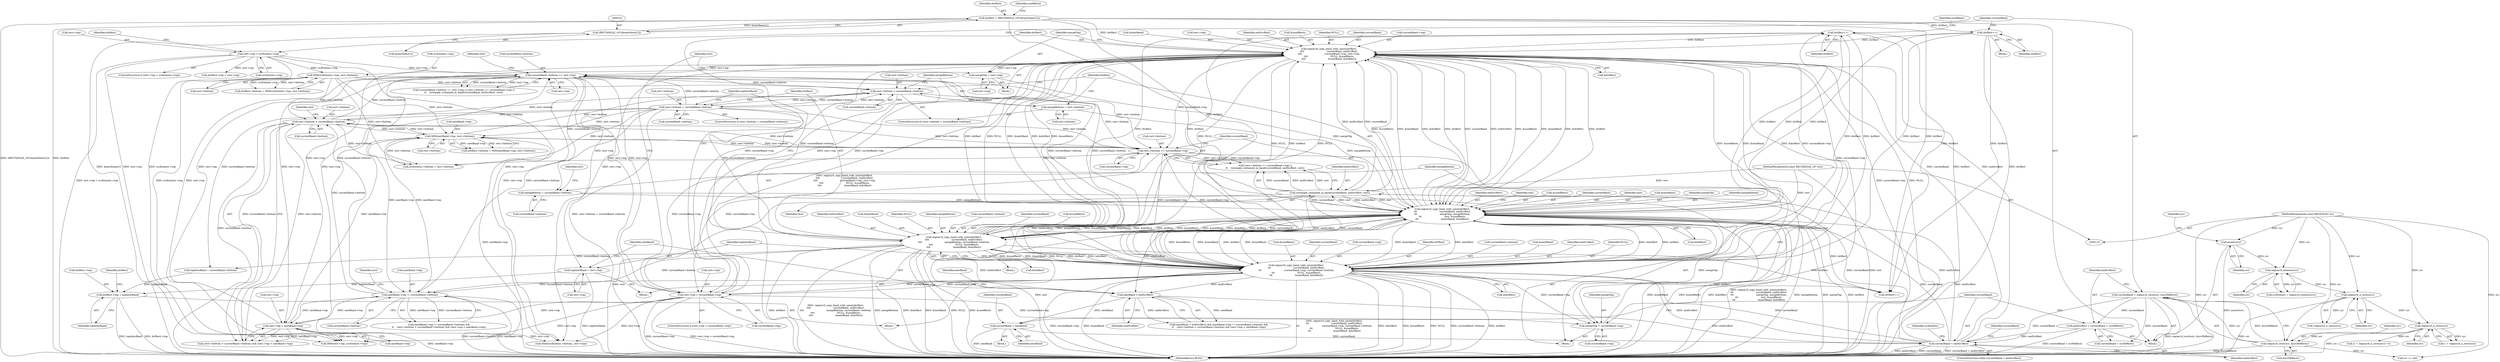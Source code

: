 digraph "0_FreeRDP_fc80ab45621bd966f70594c0b7393ec005a94007_2@pointer" {
"1000330" [label="(Call,topInterBand = rect->top)"];
"1000293" [label="(Call,currentBand->bottom <= rect->top)"];
"1000449" [label="(Call,rect->bottom > currentBand->bottom)"];
"1000407" [label="(Call,rect->bottom < currentBand->bottom)"];
"1000381" [label="(Call,rect->bottom < currentBand->bottom)"];
"1000264" [label="(Call,MIN(srcExtents->top, rect->bottom))"];
"1000231" [label="(Call,rect->top < srcExtents->top)"];
"1000487" [label="(Call,MIN(nextBand->top, rect->bottom))"];
"1000441" [label="(Call,nextBand->top != currentBand->bottom)"];
"1000456" [label="(Call,rect->top < nextBand->top)"];
"1000350" [label="(Call,rect->top > currentBand->top)"];
"1000301" [label="(Call,rect->bottom <= currentBand->top)"];
"1000358" [label="(Call,region16_copy_band_with_union(dstRect,\n\t\t\t\t                              currentBand, endSrcRect,\n\t\t\t\t                              currentBand->top, rect->top,\n\t\t\t\t                              NULL, &usedRects,\n\t\t\t\t                              &nextBand, &dstRect))"];
"1000393" [label="(Call,region16_copy_band_with_union(dstRect,\n\t\t\t                              currentBand, endSrcRect,\n\t\t\t                              mergeTop, mergeBottom,\n\t\t\t                              rect, &usedRects,\n\t\t\t                              &nextBand, &dstRect))"];
"1000415" [label="(Call,region16_copy_band_with_union(dstRect,\n\t\t\t\t                              currentBand, endSrcRect,\n\t\t\t\t                              mergeBottom, currentBand->bottom,\n\t\t\t\t                              NULL, &usedRects,\n\t\t\t\t                              &nextBand, &dstRect))"];
"1000313" [label="(Call,region16_copy_band_with_union(dstRect,\n\t\t\t                              currentBand, endSrcRect,\n\t\t\t                              currentBand->top, currentBand->bottom,\n\t\t\t                              NULL, &usedRects,\n\t\t\t                              &nextBand, &dstRect))"];
"1000219" [label="(Call,dstRect = (RECTANGLE_16*)(&newItems[1]))"];
"1000221" [label="(Call,(RECTANGLE_16*)(&newItems[1]))"];
"1000494" [label="(Call,dstRect++)"];
"1000273" [label="(Call,dstRect++)"];
"1000308" [label="(Call,rectangle_contained_in_band(currentBand, endSrcRect, rect))"];
"1000287" [label="(Call,currentBand < endSrcRect)"];
"1000498" [label="(Call,currentBand = nextBand)"];
"1000437" [label="(Call,nextBand < endSrcRect)"];
"1000275" [label="(Call,currentBand = region16_rects(src, &srcNbRects))"];
"1000277" [label="(Call,region16_rects(src, &srcNbRects))"];
"1000211" [label="(Call,region16_n_rects(src))"];
"1000149" [label="(Call,region16_n_rects(src))"];
"1000141" [label="(Call,region16_extents(src))"];
"1000131" [label="(Call,assert(src))"];
"1000112" [label="(MethodParameterIn,const REGION16* src)"];
"1000281" [label="(Call,endSrcRect = currentBand + srcNbRects)"];
"1000113" [label="(MethodParameterIn,const RECTANGLE_16* rect)"];
"1000338" [label="(Call,mergeTop = currentBand->top)"];
"1000375" [label="(Call,mergeTop = rect->top)"];
"1000388" [label="(Call,mergeBottom = rect->bottom)"];
"1000344" [label="(Call,mergeBottom = currentBand->bottom)"];
"1000478" [label="(Call,dstRect->top = topInterBand)"];
"1000441" [label="(Call,nextBand->top != currentBand->bottom)"];
"1000219" [label="(Call,dstRect = (RECTANGLE_16*)(&newItems[1]))"];
"1000457" [label="(Call,rect->top)"];
"1000487" [label="(Call,MIN(nextBand->top, rect->bottom))"];
"1000389" [label="(Identifier,mergeBottom)"];
"1000264" [label="(Call,MIN(srcExtents->top, rect->bottom))"];
"1000211" [label="(Call,region16_n_rects(src))"];
"1000336" [label="(Block,)"];
"1000293" [label="(Call,currentBand->bottom <= rect->top)"];
"1000436" [label="(Call,(nextBand < endSrcRect) && (nextBand->top != currentBand->bottom) &&\n\t\t    (rect->bottom > currentBand->bottom) && (rect->top < nextBand->top))"];
"1000339" [label="(Identifier,mergeTop)"];
"1000208" [label="(Call,(1 + region16_n_rects(src)) * 4)"];
"1000418" [label="(Identifier,endSrcRect)"];
"1000402" [label="(Call,&nextBand)"];
"1000358" [label="(Call,region16_copy_band_with_union(dstRect,\n\t\t\t\t                              currentBand, endSrcRect,\n\t\t\t\t                              currentBand->top, rect->top,\n\t\t\t\t                              NULL, &usedRects,\n\t\t\t\t                              &nextBand, &dstRect))"];
"1000132" [label="(Identifier,src)"];
"1000431" [label="(Identifier,topInterBand)"];
"1000324" [label="(Call,&usedRects)"];
"1000514" [label="(Call,MAX(srcExtents->bottom, rect->top))"];
"1000453" [label="(Call,currentBand->bottom)"];
"1000448" [label="(Call,(rect->bottom > currentBand->bottom) && (rect->top < nextBand->top))"];
"1000371" [label="(Call,&nextBand)"];
"1000404" [label="(Call,&dstRect)"];
"1000289" [label="(Identifier,endSrcRect)"];
"1000390" [label="(Call,rect->bottom)"];
"1000346" [label="(Call,currentBand->bottom)"];
"1000315" [label="(Identifier,currentBand)"];
"1000302" [label="(Call,rect->bottom)"];
"1000497" [label="(Identifier,usedRects)"];
"1000209" [label="(Call,1 + region16_n_rects(src))"];
"1000485" [label="(Identifier,dstRect)"];
"1000458" [label="(Identifier,rect)"];
"1000332" [label="(Call,rect->top)"];
"1000231" [label="(Call,rect->top < srcExtents->top)"];
"1000331" [label="(Identifier,topInterBand)"];
"1000483" [label="(Call,dstRect->bottom = MIN(nextBand->top, rect->bottom))"];
"1000361" [label="(Identifier,endSrcRect)"];
"1000397" [label="(Identifier,mergeTop)"];
"1000112" [label="(MethodParameterIn,const REGION16* src)"];
"1000338" [label="(Call,mergeTop = currentBand->top)"];
"1000148" [label="(Call,!region16_n_rects(src))"];
"1000290" [label="(Block,)"];
"1000460" [label="(Call,nextBand->top)"];
"1000357" [label="(Block,)"];
"1000388" [label="(Call,mergeBottom = rect->bottom)"];
"1000491" [label="(Call,rect->bottom)"];
"1000500" [label="(Identifier,nextBand)"];
"1000369" [label="(Call,&usedRects)"];
"1000142" [label="(Identifier,src)"];
"1000297" [label="(Call,rect->top)"];
"1000149" [label="(Call,region16_n_rects(src))"];
"1000311" [label="(Identifier,rect)"];
"1000317" [label="(Call,currentBand->top)"];
"1000381" [label="(Call,rect->bottom < currentBand->bottom)"];
"1000294" [label="(Call,currentBand->bottom)"];
"1000235" [label="(Call,srcExtents->top)"];
"1000368" [label="(Identifier,NULL)"];
"1000212" [label="(Identifier,src)"];
"1000345" [label="(Identifier,mergeBottom)"];
"1000451" [label="(Identifier,rect)"];
"1000544" [label="(Call,dstRect++)"];
"1000394" [label="(Identifier,dstRect)"];
"1000398" [label="(Identifier,mergeBottom)"];
"1000288" [label="(Identifier,currentBand)"];
"1000283" [label="(Call,currentBand + srcNbRects)"];
"1000312" [label="(Block,)"];
"1000276" [label="(Identifier,currentBand)"];
"1000450" [label="(Call,rect->bottom)"];
"1000301" [label="(Call,rect->bottom <= currentBand->top)"];
"1000287" [label="(Call,currentBand < endSrcRect)"];
"1000499" [label="(Identifier,currentBand)"];
"1000352" [label="(Identifier,rect)"];
"1000382" [label="(Call,rect->bottom)"];
"1000354" [label="(Call,currentBand->top)"];
"1000376" [label="(Identifier,mergeTop)"];
"1000428" [label="(Call,&dstRect)"];
"1000416" [label="(Identifier,dstRect)"];
"1000275" [label="(Call,currentBand = region16_rects(src, &srcNbRects))"];
"1000351" [label="(Call,rect->top)"];
"1000305" [label="(Call,currentBand->top)"];
"1000445" [label="(Call,currentBand->bottom)"];
"1000439" [label="(Identifier,endSrcRect)"];
"1000385" [label="(Call,currentBand->bottom)"];
"1000314" [label="(Identifier,dstRect)"];
"1000350" [label="(Call,rect->top > currentBand->top)"];
"1000274" [label="(Identifier,dstRect)"];
"1000232" [label="(Call,rect->top)"];
"1000440" [label="(Call,(nextBand->top != currentBand->bottom) &&\n\t\t    (rect->bottom > currentBand->bottom) && (rect->top < nextBand->top))"];
"1000113" [label="(MethodParameterIn,const RECTANGLE_16* rect)"];
"1000426" [label="(Call,&nextBand)"];
"1000494" [label="(Call,dstRect++)"];
"1000310" [label="(Identifier,endSrcRect)"];
"1000463" [label="(Block,)"];
"1000323" [label="(Identifier,NULL)"];
"1000295" [label="(Identifier,currentBand)"];
"1000282" [label="(Identifier,endSrcRect)"];
"1000286" [label="(ControlStructure,while (currentBand < endSrcRect))"];
"1000300" [label="(Call,(rect->bottom <= currentBand->top) ||\n\t\t    rectangle_contained_in_band(currentBand, endSrcRect, rect))"];
"1000320" [label="(Call,currentBand->bottom)"];
"1000423" [label="(Identifier,NULL)"];
"1000419" [label="(Identifier,mergeBottom)"];
"1000328" [label="(Call,&dstRect)"];
"1000420" [label="(Call,currentBand->bottom)"];
"1000273" [label="(Call,dstRect++)"];
"1000504" [label="(Identifier,srcExtents)"];
"1000281" [label="(Call,endSrcRect = currentBand + srcNbRects)"];
"1000326" [label="(Call,&nextBand)"];
"1000380" [label="(ControlStructure,if (rect->bottom < currentBand->bottom))"];
"1000303" [label="(Identifier,rect)"];
"1000313" [label="(Call,region16_copy_band_with_union(dstRect,\n\t\t\t                              currentBand, endSrcRect,\n\t\t\t                              currentBand->top, currentBand->bottom,\n\t\t\t                              NULL, &usedRects,\n\t\t\t                              &nextBand, &dstRect))"];
"1000414" [label="(Block,)"];
"1000292" [label="(Call,(currentBand->bottom <= rect->top) || (rect->bottom <= currentBand->top) ||\n\t\t    rectangle_contained_in_band(currentBand, endSrcRect, rect))"];
"1000260" [label="(Call,dstRect->bottom = MIN(srcExtents->top, rect->bottom))"];
"1000141" [label="(Call,region16_extents(src))"];
"1000150" [label="(Identifier,src)"];
"1000456" [label="(Call,rect->top < nextBand->top)"];
"1000308" [label="(Call,rectangle_contained_in_band(currentBand, endSrcRect, rect))"];
"1000373" [label="(Call,&dstRect)"];
"1000340" [label="(Call,currentBand->top)"];
"1000430" [label="(Call,topInterBand = currentBand->bottom)"];
"1000417" [label="(Identifier,currentBand)"];
"1000344" [label="(Call,mergeBottom = currentBand->bottom)"];
"1000393" [label="(Call,region16_copy_band_with_union(dstRect,\n\t\t\t                              currentBand, endSrcRect,\n\t\t\t                              mergeTop, mergeBottom,\n\t\t\t                              rect, &usedRects,\n\t\t\t                              &nextBand, &dstRect))"];
"1000377" [label="(Call,rect->top)"];
"1000396" [label="(Identifier,endSrcRect)"];
"1000360" [label="(Identifier,currentBand)"];
"1000239" [label="(Call,dstRect->top = rect->top)"];
"1000409" [label="(Identifier,rect)"];
"1000221" [label="(Call,(RECTANGLE_16*)(&newItems[1]))"];
"1000316" [label="(Identifier,endSrcRect)"];
"1000362" [label="(Call,currentBand->top)"];
"1000502" [label="(Call,srcExtents->bottom < rect->bottom)"];
"1000573" [label="(Call,MIN(rect->top, srcExtents->top))"];
"1000424" [label="(Call,&usedRects)"];
"1000443" [label="(Identifier,nextBand)"];
"1000406" [label="(ControlStructure,if (rect->bottom < currentBand->bottom))"];
"1000498" [label="(Call,currentBand = nextBand)"];
"1000139" [label="(Call,srcExtents = region16_extents(src))"];
"1000359" [label="(Identifier,dstRect)"];
"1000438" [label="(Identifier,nextBand)"];
"1000478" [label="(Call,dstRect->top = topInterBand)"];
"1000482" [label="(Identifier,topInterBand)"];
"1000265" [label="(Call,srcExtents->top)"];
"1000114" [label="(Block,)"];
"1000495" [label="(Identifier,dstRect)"];
"1000268" [label="(Call,rect->bottom)"];
"1000349" [label="(ControlStructure,if (rect->top > currentBand->top))"];
"1000408" [label="(Call,rect->bottom)"];
"1000479" [label="(Call,dstRect->top)"];
"1000400" [label="(Call,&usedRects)"];
"1000437" [label="(Call,nextBand < endSrcRect)"];
"1000488" [label="(Call,nextBand->top)"];
"1000230" [label="(ControlStructure,if (rect->top < srcExtents->top))"];
"1000395" [label="(Identifier,currentBand)"];
"1000653" [label="(MethodReturn,BOOL)"];
"1000399" [label="(Identifier,rect)"];
"1000548" [label="(Call,src == dst)"];
"1000411" [label="(Call,currentBand->bottom)"];
"1000241" [label="(Identifier,dstRect)"];
"1000220" [label="(Identifier,dstRect)"];
"1000442" [label="(Call,nextBand->top)"];
"1000407" [label="(Call,rect->bottom < currentBand->bottom)"];
"1000135" [label="(Identifier,src)"];
"1000383" [label="(Identifier,rect)"];
"1000415" [label="(Call,region16_copy_band_with_union(dstRect,\n\t\t\t\t                              currentBand, endSrcRect,\n\t\t\t\t                              mergeBottom, currentBand->bottom,\n\t\t\t\t                              NULL, &usedRects,\n\t\t\t\t                              &nextBand, &dstRect))"];
"1000228" [label="(Identifier,usedRects)"];
"1000223" [label="(Call,&newItems[1])"];
"1000365" [label="(Call,rect->top)"];
"1000330" [label="(Call,topInterBand = rect->top)"];
"1000375" [label="(Call,mergeTop = rect->top)"];
"1000449" [label="(Call,rect->bottom > currentBand->bottom)"];
"1000238" [label="(Block,)"];
"1000278" [label="(Identifier,src)"];
"1000131" [label="(Call,assert(src))"];
"1000279" [label="(Call,&srcNbRects)"];
"1000277" [label="(Call,region16_rects(src, &srcNbRects))"];
"1000309" [label="(Identifier,currentBand)"];
"1000330" -> "1000312"  [label="AST: "];
"1000330" -> "1000332"  [label="CFG: "];
"1000331" -> "1000330"  [label="AST: "];
"1000332" -> "1000330"  [label="AST: "];
"1000438" -> "1000330"  [label="CFG: "];
"1000330" -> "1000653"  [label="DDG: topInterBand"];
"1000293" -> "1000330"  [label="DDG: rect->top"];
"1000330" -> "1000478"  [label="DDG: topInterBand"];
"1000293" -> "1000292"  [label="AST: "];
"1000293" -> "1000297"  [label="CFG: "];
"1000294" -> "1000293"  [label="AST: "];
"1000297" -> "1000293"  [label="AST: "];
"1000303" -> "1000293"  [label="CFG: "];
"1000292" -> "1000293"  [label="CFG: "];
"1000293" -> "1000292"  [label="DDG: currentBand->bottom"];
"1000293" -> "1000292"  [label="DDG: rect->top"];
"1000449" -> "1000293"  [label="DDG: currentBand->bottom"];
"1000313" -> "1000293"  [label="DDG: currentBand->bottom"];
"1000441" -> "1000293"  [label="DDG: currentBand->bottom"];
"1000407" -> "1000293"  [label="DDG: currentBand->bottom"];
"1000415" -> "1000293"  [label="DDG: currentBand->bottom"];
"1000350" -> "1000293"  [label="DDG: rect->top"];
"1000456" -> "1000293"  [label="DDG: rect->top"];
"1000231" -> "1000293"  [label="DDG: rect->top"];
"1000358" -> "1000293"  [label="DDG: rect->top"];
"1000293" -> "1000313"  [label="DDG: currentBand->bottom"];
"1000293" -> "1000344"  [label="DDG: currentBand->bottom"];
"1000293" -> "1000350"  [label="DDG: rect->top"];
"1000293" -> "1000381"  [label="DDG: currentBand->bottom"];
"1000293" -> "1000456"  [label="DDG: rect->top"];
"1000293" -> "1000514"  [label="DDG: rect->top"];
"1000293" -> "1000573"  [label="DDG: rect->top"];
"1000449" -> "1000448"  [label="AST: "];
"1000449" -> "1000453"  [label="CFG: "];
"1000450" -> "1000449"  [label="AST: "];
"1000453" -> "1000449"  [label="AST: "];
"1000458" -> "1000449"  [label="CFG: "];
"1000448" -> "1000449"  [label="CFG: "];
"1000449" -> "1000653"  [label="DDG: currentBand->bottom"];
"1000449" -> "1000301"  [label="DDG: rect->bottom"];
"1000449" -> "1000381"  [label="DDG: rect->bottom"];
"1000449" -> "1000448"  [label="DDG: rect->bottom"];
"1000449" -> "1000448"  [label="DDG: currentBand->bottom"];
"1000407" -> "1000449"  [label="DDG: rect->bottom"];
"1000264" -> "1000449"  [label="DDG: rect->bottom"];
"1000487" -> "1000449"  [label="DDG: rect->bottom"];
"1000301" -> "1000449"  [label="DDG: rect->bottom"];
"1000441" -> "1000449"  [label="DDG: currentBand->bottom"];
"1000449" -> "1000487"  [label="DDG: rect->bottom"];
"1000449" -> "1000502"  [label="DDG: rect->bottom"];
"1000407" -> "1000406"  [label="AST: "];
"1000407" -> "1000411"  [label="CFG: "];
"1000408" -> "1000407"  [label="AST: "];
"1000411" -> "1000407"  [label="AST: "];
"1000416" -> "1000407"  [label="CFG: "];
"1000431" -> "1000407"  [label="CFG: "];
"1000407" -> "1000653"  [label="DDG: rect->bottom < currentBand->bottom"];
"1000407" -> "1000301"  [label="DDG: rect->bottom"];
"1000407" -> "1000381"  [label="DDG: rect->bottom"];
"1000381" -> "1000407"  [label="DDG: rect->bottom"];
"1000381" -> "1000407"  [label="DDG: currentBand->bottom"];
"1000407" -> "1000415"  [label="DDG: currentBand->bottom"];
"1000407" -> "1000430"  [label="DDG: currentBand->bottom"];
"1000407" -> "1000441"  [label="DDG: currentBand->bottom"];
"1000407" -> "1000487"  [label="DDG: rect->bottom"];
"1000407" -> "1000502"  [label="DDG: rect->bottom"];
"1000381" -> "1000380"  [label="AST: "];
"1000381" -> "1000385"  [label="CFG: "];
"1000382" -> "1000381"  [label="AST: "];
"1000385" -> "1000381"  [label="AST: "];
"1000389" -> "1000381"  [label="CFG: "];
"1000394" -> "1000381"  [label="CFG: "];
"1000264" -> "1000381"  [label="DDG: rect->bottom"];
"1000487" -> "1000381"  [label="DDG: rect->bottom"];
"1000301" -> "1000381"  [label="DDG: rect->bottom"];
"1000381" -> "1000388"  [label="DDG: rect->bottom"];
"1000264" -> "1000260"  [label="AST: "];
"1000264" -> "1000268"  [label="CFG: "];
"1000265" -> "1000264"  [label="AST: "];
"1000268" -> "1000264"  [label="AST: "];
"1000260" -> "1000264"  [label="CFG: "];
"1000264" -> "1000260"  [label="DDG: srcExtents->top"];
"1000264" -> "1000260"  [label="DDG: rect->bottom"];
"1000231" -> "1000264"  [label="DDG: srcExtents->top"];
"1000264" -> "1000301"  [label="DDG: rect->bottom"];
"1000264" -> "1000487"  [label="DDG: rect->bottom"];
"1000264" -> "1000502"  [label="DDG: rect->bottom"];
"1000264" -> "1000573"  [label="DDG: srcExtents->top"];
"1000231" -> "1000230"  [label="AST: "];
"1000231" -> "1000235"  [label="CFG: "];
"1000232" -> "1000231"  [label="AST: "];
"1000235" -> "1000231"  [label="AST: "];
"1000241" -> "1000231"  [label="CFG: "];
"1000276" -> "1000231"  [label="CFG: "];
"1000231" -> "1000653"  [label="DDG: rect->top < srcExtents->top"];
"1000231" -> "1000239"  [label="DDG: rect->top"];
"1000231" -> "1000514"  [label="DDG: rect->top"];
"1000231" -> "1000573"  [label="DDG: rect->top"];
"1000231" -> "1000573"  [label="DDG: srcExtents->top"];
"1000487" -> "1000483"  [label="AST: "];
"1000487" -> "1000491"  [label="CFG: "];
"1000488" -> "1000487"  [label="AST: "];
"1000491" -> "1000487"  [label="AST: "];
"1000483" -> "1000487"  [label="CFG: "];
"1000487" -> "1000653"  [label="DDG: nextBand->top"];
"1000487" -> "1000301"  [label="DDG: rect->bottom"];
"1000487" -> "1000441"  [label="DDG: nextBand->top"];
"1000487" -> "1000483"  [label="DDG: nextBand->top"];
"1000487" -> "1000483"  [label="DDG: rect->bottom"];
"1000441" -> "1000487"  [label="DDG: nextBand->top"];
"1000456" -> "1000487"  [label="DDG: nextBand->top"];
"1000301" -> "1000487"  [label="DDG: rect->bottom"];
"1000487" -> "1000502"  [label="DDG: rect->bottom"];
"1000441" -> "1000440"  [label="AST: "];
"1000441" -> "1000445"  [label="CFG: "];
"1000442" -> "1000441"  [label="AST: "];
"1000445" -> "1000441"  [label="AST: "];
"1000451" -> "1000441"  [label="CFG: "];
"1000440" -> "1000441"  [label="CFG: "];
"1000441" -> "1000653"  [label="DDG: nextBand->top"];
"1000441" -> "1000653"  [label="DDG: currentBand->bottom"];
"1000441" -> "1000440"  [label="DDG: nextBand->top"];
"1000441" -> "1000440"  [label="DDG: currentBand->bottom"];
"1000456" -> "1000441"  [label="DDG: nextBand->top"];
"1000313" -> "1000441"  [label="DDG: currentBand->bottom"];
"1000415" -> "1000441"  [label="DDG: currentBand->bottom"];
"1000441" -> "1000456"  [label="DDG: nextBand->top"];
"1000456" -> "1000448"  [label="AST: "];
"1000456" -> "1000460"  [label="CFG: "];
"1000457" -> "1000456"  [label="AST: "];
"1000460" -> "1000456"  [label="AST: "];
"1000448" -> "1000456"  [label="CFG: "];
"1000456" -> "1000653"  [label="DDG: nextBand->top"];
"1000456" -> "1000448"  [label="DDG: rect->top"];
"1000456" -> "1000448"  [label="DDG: nextBand->top"];
"1000350" -> "1000456"  [label="DDG: rect->top"];
"1000358" -> "1000456"  [label="DDG: rect->top"];
"1000456" -> "1000514"  [label="DDG: rect->top"];
"1000456" -> "1000573"  [label="DDG: rect->top"];
"1000350" -> "1000349"  [label="AST: "];
"1000350" -> "1000354"  [label="CFG: "];
"1000351" -> "1000350"  [label="AST: "];
"1000354" -> "1000350"  [label="AST: "];
"1000359" -> "1000350"  [label="CFG: "];
"1000383" -> "1000350"  [label="CFG: "];
"1000350" -> "1000653"  [label="DDG: rect->top > currentBand->top"];
"1000350" -> "1000653"  [label="DDG: currentBand->top"];
"1000350" -> "1000301"  [label="DDG: currentBand->top"];
"1000350" -> "1000313"  [label="DDG: currentBand->top"];
"1000350" -> "1000338"  [label="DDG: currentBand->top"];
"1000301" -> "1000350"  [label="DDG: currentBand->top"];
"1000358" -> "1000350"  [label="DDG: currentBand->top"];
"1000313" -> "1000350"  [label="DDG: currentBand->top"];
"1000350" -> "1000358"  [label="DDG: currentBand->top"];
"1000350" -> "1000358"  [label="DDG: rect->top"];
"1000350" -> "1000514"  [label="DDG: rect->top"];
"1000350" -> "1000573"  [label="DDG: rect->top"];
"1000301" -> "1000300"  [label="AST: "];
"1000301" -> "1000305"  [label="CFG: "];
"1000302" -> "1000301"  [label="AST: "];
"1000305" -> "1000301"  [label="AST: "];
"1000309" -> "1000301"  [label="CFG: "];
"1000300" -> "1000301"  [label="CFG: "];
"1000301" -> "1000300"  [label="DDG: rect->bottom"];
"1000301" -> "1000300"  [label="DDG: currentBand->top"];
"1000358" -> "1000301"  [label="DDG: currentBand->top"];
"1000313" -> "1000301"  [label="DDG: currentBand->top"];
"1000301" -> "1000313"  [label="DDG: currentBand->top"];
"1000301" -> "1000338"  [label="DDG: currentBand->top"];
"1000301" -> "1000502"  [label="DDG: rect->bottom"];
"1000358" -> "1000357"  [label="AST: "];
"1000358" -> "1000373"  [label="CFG: "];
"1000359" -> "1000358"  [label="AST: "];
"1000360" -> "1000358"  [label="AST: "];
"1000361" -> "1000358"  [label="AST: "];
"1000362" -> "1000358"  [label="AST: "];
"1000365" -> "1000358"  [label="AST: "];
"1000368" -> "1000358"  [label="AST: "];
"1000369" -> "1000358"  [label="AST: "];
"1000371" -> "1000358"  [label="AST: "];
"1000373" -> "1000358"  [label="AST: "];
"1000376" -> "1000358"  [label="CFG: "];
"1000358" -> "1000653"  [label="DDG: NULL"];
"1000358" -> "1000653"  [label="DDG: region16_copy_band_with_union(dstRect,\n\t\t\t\t                              currentBand, endSrcRect,\n\t\t\t\t                              currentBand->top, rect->top,\n\t\t\t\t                              NULL, &usedRects,\n\t\t\t\t                              &nextBand, &dstRect)"];
"1000358" -> "1000653"  [label="DDG: currentBand->top"];
"1000358" -> "1000313"  [label="DDG: currentBand->top"];
"1000358" -> "1000313"  [label="DDG: NULL"];
"1000358" -> "1000338"  [label="DDG: currentBand->top"];
"1000393" -> "1000358"  [label="DDG: dstRect"];
"1000393" -> "1000358"  [label="DDG: &usedRects"];
"1000393" -> "1000358"  [label="DDG: &nextBand"];
"1000393" -> "1000358"  [label="DDG: &dstRect"];
"1000415" -> "1000358"  [label="DDG: dstRect"];
"1000415" -> "1000358"  [label="DDG: NULL"];
"1000415" -> "1000358"  [label="DDG: &usedRects"];
"1000415" -> "1000358"  [label="DDG: &nextBand"];
"1000415" -> "1000358"  [label="DDG: &dstRect"];
"1000219" -> "1000358"  [label="DDG: dstRect"];
"1000313" -> "1000358"  [label="DDG: dstRect"];
"1000313" -> "1000358"  [label="DDG: NULL"];
"1000313" -> "1000358"  [label="DDG: &usedRects"];
"1000313" -> "1000358"  [label="DDG: &nextBand"];
"1000313" -> "1000358"  [label="DDG: &dstRect"];
"1000494" -> "1000358"  [label="DDG: dstRect"];
"1000273" -> "1000358"  [label="DDG: dstRect"];
"1000308" -> "1000358"  [label="DDG: currentBand"];
"1000308" -> "1000358"  [label="DDG: endSrcRect"];
"1000287" -> "1000358"  [label="DDG: currentBand"];
"1000287" -> "1000358"  [label="DDG: endSrcRect"];
"1000358" -> "1000375"  [label="DDG: rect->top"];
"1000358" -> "1000393"  [label="DDG: dstRect"];
"1000358" -> "1000393"  [label="DDG: currentBand"];
"1000358" -> "1000393"  [label="DDG: endSrcRect"];
"1000358" -> "1000393"  [label="DDG: &usedRects"];
"1000358" -> "1000393"  [label="DDG: &nextBand"];
"1000358" -> "1000393"  [label="DDG: &dstRect"];
"1000358" -> "1000415"  [label="DDG: NULL"];
"1000358" -> "1000514"  [label="DDG: rect->top"];
"1000358" -> "1000573"  [label="DDG: rect->top"];
"1000393" -> "1000336"  [label="AST: "];
"1000393" -> "1000404"  [label="CFG: "];
"1000394" -> "1000393"  [label="AST: "];
"1000395" -> "1000393"  [label="AST: "];
"1000396" -> "1000393"  [label="AST: "];
"1000397" -> "1000393"  [label="AST: "];
"1000398" -> "1000393"  [label="AST: "];
"1000399" -> "1000393"  [label="AST: "];
"1000400" -> "1000393"  [label="AST: "];
"1000402" -> "1000393"  [label="AST: "];
"1000404" -> "1000393"  [label="AST: "];
"1000409" -> "1000393"  [label="CFG: "];
"1000393" -> "1000653"  [label="DDG: mergeTop"];
"1000393" -> "1000653"  [label="DDG: dstRect"];
"1000393" -> "1000653"  [label="DDG: mergeBottom"];
"1000393" -> "1000653"  [label="DDG: &dstRect"];
"1000393" -> "1000653"  [label="DDG: &nextBand"];
"1000393" -> "1000653"  [label="DDG: region16_copy_band_with_union(dstRect,\n\t\t\t                              currentBand, endSrcRect,\n\t\t\t                              mergeTop, mergeBottom,\n\t\t\t                              rect, &usedRects,\n\t\t\t                              &nextBand, &dstRect)"];
"1000393" -> "1000653"  [label="DDG: &usedRects"];
"1000393" -> "1000653"  [label="DDG: rect"];
"1000393" -> "1000308"  [label="DDG: rect"];
"1000393" -> "1000313"  [label="DDG: dstRect"];
"1000393" -> "1000313"  [label="DDG: &usedRects"];
"1000393" -> "1000313"  [label="DDG: &nextBand"];
"1000393" -> "1000313"  [label="DDG: &dstRect"];
"1000415" -> "1000393"  [label="DDG: dstRect"];
"1000415" -> "1000393"  [label="DDG: &usedRects"];
"1000415" -> "1000393"  [label="DDG: &nextBand"];
"1000415" -> "1000393"  [label="DDG: &dstRect"];
"1000219" -> "1000393"  [label="DDG: dstRect"];
"1000313" -> "1000393"  [label="DDG: dstRect"];
"1000313" -> "1000393"  [label="DDG: &usedRects"];
"1000313" -> "1000393"  [label="DDG: &nextBand"];
"1000313" -> "1000393"  [label="DDG: &dstRect"];
"1000494" -> "1000393"  [label="DDG: dstRect"];
"1000273" -> "1000393"  [label="DDG: dstRect"];
"1000308" -> "1000393"  [label="DDG: currentBand"];
"1000308" -> "1000393"  [label="DDG: endSrcRect"];
"1000308" -> "1000393"  [label="DDG: rect"];
"1000287" -> "1000393"  [label="DDG: currentBand"];
"1000287" -> "1000393"  [label="DDG: endSrcRect"];
"1000338" -> "1000393"  [label="DDG: mergeTop"];
"1000375" -> "1000393"  [label="DDG: mergeTop"];
"1000388" -> "1000393"  [label="DDG: mergeBottom"];
"1000344" -> "1000393"  [label="DDG: mergeBottom"];
"1000113" -> "1000393"  [label="DDG: rect"];
"1000393" -> "1000415"  [label="DDG: dstRect"];
"1000393" -> "1000415"  [label="DDG: currentBand"];
"1000393" -> "1000415"  [label="DDG: endSrcRect"];
"1000393" -> "1000415"  [label="DDG: mergeBottom"];
"1000393" -> "1000415"  [label="DDG: &usedRects"];
"1000393" -> "1000415"  [label="DDG: &nextBand"];
"1000393" -> "1000415"  [label="DDG: &dstRect"];
"1000393" -> "1000437"  [label="DDG: endSrcRect"];
"1000393" -> "1000494"  [label="DDG: dstRect"];
"1000393" -> "1000544"  [label="DDG: dstRect"];
"1000415" -> "1000414"  [label="AST: "];
"1000415" -> "1000428"  [label="CFG: "];
"1000416" -> "1000415"  [label="AST: "];
"1000417" -> "1000415"  [label="AST: "];
"1000418" -> "1000415"  [label="AST: "];
"1000419" -> "1000415"  [label="AST: "];
"1000420" -> "1000415"  [label="AST: "];
"1000423" -> "1000415"  [label="AST: "];
"1000424" -> "1000415"  [label="AST: "];
"1000426" -> "1000415"  [label="AST: "];
"1000428" -> "1000415"  [label="AST: "];
"1000431" -> "1000415"  [label="CFG: "];
"1000415" -> "1000653"  [label="DDG: &dstRect"];
"1000415" -> "1000653"  [label="DDG: &nextBand"];
"1000415" -> "1000653"  [label="DDG: NULL"];
"1000415" -> "1000653"  [label="DDG: &usedRects"];
"1000415" -> "1000653"  [label="DDG: dstRect"];
"1000415" -> "1000653"  [label="DDG: region16_copy_band_with_union(dstRect,\n\t\t\t\t                              currentBand, endSrcRect,\n\t\t\t\t                              mergeBottom, currentBand->bottom,\n\t\t\t\t                              NULL, &usedRects,\n\t\t\t\t                              &nextBand, &dstRect)"];
"1000415" -> "1000653"  [label="DDG: mergeBottom"];
"1000415" -> "1000313"  [label="DDG: dstRect"];
"1000415" -> "1000313"  [label="DDG: NULL"];
"1000415" -> "1000313"  [label="DDG: &usedRects"];
"1000415" -> "1000313"  [label="DDG: &nextBand"];
"1000415" -> "1000313"  [label="DDG: &dstRect"];
"1000313" -> "1000415"  [label="DDG: NULL"];
"1000415" -> "1000430"  [label="DDG: currentBand->bottom"];
"1000415" -> "1000437"  [label="DDG: endSrcRect"];
"1000415" -> "1000494"  [label="DDG: dstRect"];
"1000415" -> "1000544"  [label="DDG: dstRect"];
"1000313" -> "1000312"  [label="AST: "];
"1000313" -> "1000328"  [label="CFG: "];
"1000314" -> "1000313"  [label="AST: "];
"1000315" -> "1000313"  [label="AST: "];
"1000316" -> "1000313"  [label="AST: "];
"1000317" -> "1000313"  [label="AST: "];
"1000320" -> "1000313"  [label="AST: "];
"1000323" -> "1000313"  [label="AST: "];
"1000324" -> "1000313"  [label="AST: "];
"1000326" -> "1000313"  [label="AST: "];
"1000328" -> "1000313"  [label="AST: "];
"1000331" -> "1000313"  [label="CFG: "];
"1000313" -> "1000653"  [label="DDG: &nextBand"];
"1000313" -> "1000653"  [label="DDG: region16_copy_band_with_union(dstRect,\n\t\t\t                              currentBand, endSrcRect,\n\t\t\t                              currentBand->top, currentBand->bottom,\n\t\t\t                              NULL, &usedRects,\n\t\t\t                              &nextBand, &dstRect)"];
"1000313" -> "1000653"  [label="DDG: &dstRect"];
"1000313" -> "1000653"  [label="DDG: &usedRects"];
"1000313" -> "1000653"  [label="DDG: NULL"];
"1000313" -> "1000653"  [label="DDG: currentBand->bottom"];
"1000313" -> "1000653"  [label="DDG: dstRect"];
"1000313" -> "1000653"  [label="DDG: currentBand->top"];
"1000219" -> "1000313"  [label="DDG: dstRect"];
"1000494" -> "1000313"  [label="DDG: dstRect"];
"1000273" -> "1000313"  [label="DDG: dstRect"];
"1000308" -> "1000313"  [label="DDG: currentBand"];
"1000308" -> "1000313"  [label="DDG: endSrcRect"];
"1000287" -> "1000313"  [label="DDG: currentBand"];
"1000287" -> "1000313"  [label="DDG: endSrcRect"];
"1000313" -> "1000338"  [label="DDG: currentBand->top"];
"1000313" -> "1000437"  [label="DDG: endSrcRect"];
"1000313" -> "1000494"  [label="DDG: dstRect"];
"1000313" -> "1000544"  [label="DDG: dstRect"];
"1000219" -> "1000114"  [label="AST: "];
"1000219" -> "1000221"  [label="CFG: "];
"1000220" -> "1000219"  [label="AST: "];
"1000221" -> "1000219"  [label="AST: "];
"1000228" -> "1000219"  [label="CFG: "];
"1000219" -> "1000653"  [label="DDG: (RECTANGLE_16*)(&newItems[1])"];
"1000219" -> "1000653"  [label="DDG: dstRect"];
"1000221" -> "1000219"  [label="DDG: &newItems[1]"];
"1000219" -> "1000273"  [label="DDG: dstRect"];
"1000219" -> "1000544"  [label="DDG: dstRect"];
"1000221" -> "1000223"  [label="CFG: "];
"1000222" -> "1000221"  [label="AST: "];
"1000223" -> "1000221"  [label="AST: "];
"1000221" -> "1000653"  [label="DDG: &newItems[1]"];
"1000494" -> "1000463"  [label="AST: "];
"1000494" -> "1000495"  [label="CFG: "];
"1000495" -> "1000494"  [label="AST: "];
"1000497" -> "1000494"  [label="CFG: "];
"1000494" -> "1000653"  [label="DDG: dstRect"];
"1000494" -> "1000544"  [label="DDG: dstRect"];
"1000273" -> "1000238"  [label="AST: "];
"1000273" -> "1000274"  [label="CFG: "];
"1000274" -> "1000273"  [label="AST: "];
"1000276" -> "1000273"  [label="CFG: "];
"1000273" -> "1000653"  [label="DDG: dstRect"];
"1000273" -> "1000544"  [label="DDG: dstRect"];
"1000308" -> "1000300"  [label="AST: "];
"1000308" -> "1000311"  [label="CFG: "];
"1000309" -> "1000308"  [label="AST: "];
"1000310" -> "1000308"  [label="AST: "];
"1000311" -> "1000308"  [label="AST: "];
"1000300" -> "1000308"  [label="CFG: "];
"1000308" -> "1000653"  [label="DDG: rect"];
"1000308" -> "1000300"  [label="DDG: currentBand"];
"1000308" -> "1000300"  [label="DDG: endSrcRect"];
"1000308" -> "1000300"  [label="DDG: rect"];
"1000287" -> "1000308"  [label="DDG: currentBand"];
"1000287" -> "1000308"  [label="DDG: endSrcRect"];
"1000113" -> "1000308"  [label="DDG: rect"];
"1000287" -> "1000286"  [label="AST: "];
"1000287" -> "1000289"  [label="CFG: "];
"1000288" -> "1000287"  [label="AST: "];
"1000289" -> "1000287"  [label="AST: "];
"1000295" -> "1000287"  [label="CFG: "];
"1000504" -> "1000287"  [label="CFG: "];
"1000287" -> "1000653"  [label="DDG: currentBand < endSrcRect"];
"1000287" -> "1000653"  [label="DDG: endSrcRect"];
"1000287" -> "1000653"  [label="DDG: currentBand"];
"1000498" -> "1000287"  [label="DDG: currentBand"];
"1000275" -> "1000287"  [label="DDG: currentBand"];
"1000281" -> "1000287"  [label="DDG: endSrcRect"];
"1000437" -> "1000287"  [label="DDG: endSrcRect"];
"1000498" -> "1000290"  [label="AST: "];
"1000498" -> "1000500"  [label="CFG: "];
"1000499" -> "1000498"  [label="AST: "];
"1000500" -> "1000498"  [label="AST: "];
"1000288" -> "1000498"  [label="CFG: "];
"1000498" -> "1000653"  [label="DDG: nextBand"];
"1000437" -> "1000498"  [label="DDG: nextBand"];
"1000437" -> "1000436"  [label="AST: "];
"1000437" -> "1000439"  [label="CFG: "];
"1000438" -> "1000437"  [label="AST: "];
"1000439" -> "1000437"  [label="AST: "];
"1000443" -> "1000437"  [label="CFG: "];
"1000436" -> "1000437"  [label="CFG: "];
"1000437" -> "1000436"  [label="DDG: nextBand"];
"1000437" -> "1000436"  [label="DDG: endSrcRect"];
"1000275" -> "1000114"  [label="AST: "];
"1000275" -> "1000277"  [label="CFG: "];
"1000276" -> "1000275"  [label="AST: "];
"1000277" -> "1000275"  [label="AST: "];
"1000282" -> "1000275"  [label="CFG: "];
"1000275" -> "1000653"  [label="DDG: region16_rects(src, &srcNbRects)"];
"1000277" -> "1000275"  [label="DDG: src"];
"1000277" -> "1000275"  [label="DDG: &srcNbRects"];
"1000275" -> "1000281"  [label="DDG: currentBand"];
"1000275" -> "1000283"  [label="DDG: currentBand"];
"1000277" -> "1000279"  [label="CFG: "];
"1000278" -> "1000277"  [label="AST: "];
"1000279" -> "1000277"  [label="AST: "];
"1000277" -> "1000653"  [label="DDG: &srcNbRects"];
"1000211" -> "1000277"  [label="DDG: src"];
"1000112" -> "1000277"  [label="DDG: src"];
"1000277" -> "1000548"  [label="DDG: src"];
"1000211" -> "1000209"  [label="AST: "];
"1000211" -> "1000212"  [label="CFG: "];
"1000212" -> "1000211"  [label="AST: "];
"1000209" -> "1000211"  [label="CFG: "];
"1000211" -> "1000653"  [label="DDG: src"];
"1000211" -> "1000208"  [label="DDG: src"];
"1000211" -> "1000209"  [label="DDG: src"];
"1000149" -> "1000211"  [label="DDG: src"];
"1000112" -> "1000211"  [label="DDG: src"];
"1000149" -> "1000148"  [label="AST: "];
"1000149" -> "1000150"  [label="CFG: "];
"1000150" -> "1000149"  [label="AST: "];
"1000148" -> "1000149"  [label="CFG: "];
"1000149" -> "1000653"  [label="DDG: src"];
"1000149" -> "1000148"  [label="DDG: src"];
"1000141" -> "1000149"  [label="DDG: src"];
"1000112" -> "1000149"  [label="DDG: src"];
"1000141" -> "1000139"  [label="AST: "];
"1000141" -> "1000142"  [label="CFG: "];
"1000142" -> "1000141"  [label="AST: "];
"1000139" -> "1000141"  [label="CFG: "];
"1000141" -> "1000139"  [label="DDG: src"];
"1000131" -> "1000141"  [label="DDG: src"];
"1000112" -> "1000141"  [label="DDG: src"];
"1000131" -> "1000114"  [label="AST: "];
"1000131" -> "1000132"  [label="CFG: "];
"1000132" -> "1000131"  [label="AST: "];
"1000135" -> "1000131"  [label="CFG: "];
"1000131" -> "1000653"  [label="DDG: assert(src)"];
"1000112" -> "1000131"  [label="DDG: src"];
"1000112" -> "1000110"  [label="AST: "];
"1000112" -> "1000653"  [label="DDG: src"];
"1000112" -> "1000548"  [label="DDG: src"];
"1000281" -> "1000114"  [label="AST: "];
"1000281" -> "1000283"  [label="CFG: "];
"1000282" -> "1000281"  [label="AST: "];
"1000283" -> "1000281"  [label="AST: "];
"1000288" -> "1000281"  [label="CFG: "];
"1000281" -> "1000653"  [label="DDG: currentBand + srcNbRects"];
"1000113" -> "1000110"  [label="AST: "];
"1000113" -> "1000653"  [label="DDG: rect"];
"1000338" -> "1000336"  [label="AST: "];
"1000338" -> "1000340"  [label="CFG: "];
"1000339" -> "1000338"  [label="AST: "];
"1000340" -> "1000338"  [label="AST: "];
"1000345" -> "1000338"  [label="CFG: "];
"1000375" -> "1000357"  [label="AST: "];
"1000375" -> "1000377"  [label="CFG: "];
"1000376" -> "1000375"  [label="AST: "];
"1000377" -> "1000375"  [label="AST: "];
"1000383" -> "1000375"  [label="CFG: "];
"1000388" -> "1000380"  [label="AST: "];
"1000388" -> "1000390"  [label="CFG: "];
"1000389" -> "1000388"  [label="AST: "];
"1000390" -> "1000388"  [label="AST: "];
"1000394" -> "1000388"  [label="CFG: "];
"1000344" -> "1000336"  [label="AST: "];
"1000344" -> "1000346"  [label="CFG: "];
"1000345" -> "1000344"  [label="AST: "];
"1000346" -> "1000344"  [label="AST: "];
"1000352" -> "1000344"  [label="CFG: "];
"1000478" -> "1000463"  [label="AST: "];
"1000478" -> "1000482"  [label="CFG: "];
"1000479" -> "1000478"  [label="AST: "];
"1000482" -> "1000478"  [label="AST: "];
"1000485" -> "1000478"  [label="CFG: "];
"1000478" -> "1000653"  [label="DDG: dstRect->top"];
"1000478" -> "1000653"  [label="DDG: topInterBand"];
"1000430" -> "1000478"  [label="DDG: topInterBand"];
}
